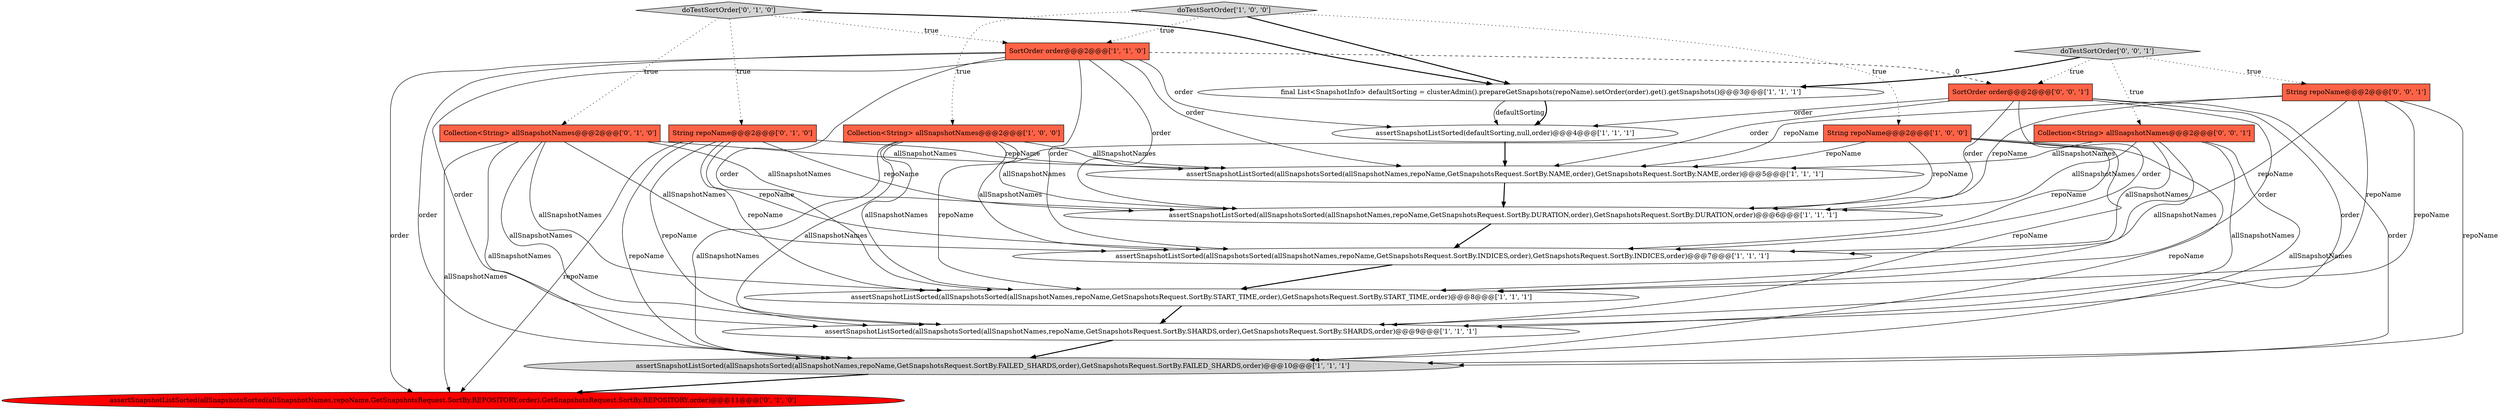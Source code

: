 digraph {
17 [style = filled, label = "String repoName@@@2@@@['0', '0', '1']", fillcolor = tomato, shape = box image = "AAA0AAABBB3BBB"];
14 [style = filled, label = "String repoName@@@2@@@['0', '1', '0']", fillcolor = tomato, shape = box image = "AAA0AAABBB2BBB"];
5 [style = filled, label = "Collection<String> allSnapshotNames@@@2@@@['1', '0', '0']", fillcolor = tomato, shape = box image = "AAA0AAABBB1BBB"];
8 [style = filled, label = "SortOrder order@@@2@@@['1', '1', '0']", fillcolor = tomato, shape = box image = "AAA0AAABBB1BBB"];
12 [style = filled, label = "assertSnapshotListSorted(allSnapshotsSorted(allSnapshotNames,repoName,GetSnapshotsRequest.SortBy.REPOSITORY,order),GetSnapshotsRequest.SortBy.REPOSITORY,order)@@@11@@@['0', '1', '0']", fillcolor = red, shape = ellipse image = "AAA1AAABBB2BBB"];
15 [style = filled, label = "doTestSortOrder['0', '1', '0']", fillcolor = lightgray, shape = diamond image = "AAA0AAABBB2BBB"];
4 [style = filled, label = "assertSnapshotListSorted(allSnapshotsSorted(allSnapshotNames,repoName,GetSnapshotsRequest.SortBy.NAME,order),GetSnapshotsRequest.SortBy.NAME,order)@@@5@@@['1', '1', '1']", fillcolor = white, shape = ellipse image = "AAA0AAABBB1BBB"];
10 [style = filled, label = "final List<SnapshotInfo> defaultSorting = clusterAdmin().prepareGetSnapshots(repoName).setOrder(order).get().getSnapshots()@@@3@@@['1', '1', '1']", fillcolor = white, shape = ellipse image = "AAA0AAABBB1BBB"];
2 [style = filled, label = "String repoName@@@2@@@['1', '0', '0']", fillcolor = tomato, shape = box image = "AAA0AAABBB1BBB"];
9 [style = filled, label = "assertSnapshotListSorted(allSnapshotsSorted(allSnapshotNames,repoName,GetSnapshotsRequest.SortBy.DURATION,order),GetSnapshotsRequest.SortBy.DURATION,order)@@@6@@@['1', '1', '1']", fillcolor = white, shape = ellipse image = "AAA0AAABBB1BBB"];
16 [style = filled, label = "Collection<String> allSnapshotNames@@@2@@@['0', '0', '1']", fillcolor = tomato, shape = box image = "AAA0AAABBB3BBB"];
1 [style = filled, label = "assertSnapshotListSorted(defaultSorting,null,order)@@@4@@@['1', '1', '1']", fillcolor = white, shape = ellipse image = "AAA0AAABBB1BBB"];
11 [style = filled, label = "assertSnapshotListSorted(allSnapshotsSorted(allSnapshotNames,repoName,GetSnapshotsRequest.SortBy.START_TIME,order),GetSnapshotsRequest.SortBy.START_TIME,order)@@@8@@@['1', '1', '1']", fillcolor = white, shape = ellipse image = "AAA0AAABBB1BBB"];
3 [style = filled, label = "assertSnapshotListSorted(allSnapshotsSorted(allSnapshotNames,repoName,GetSnapshotsRequest.SortBy.INDICES,order),GetSnapshotsRequest.SortBy.INDICES,order)@@@7@@@['1', '1', '1']", fillcolor = white, shape = ellipse image = "AAA0AAABBB1BBB"];
7 [style = filled, label = "doTestSortOrder['1', '0', '0']", fillcolor = lightgray, shape = diamond image = "AAA0AAABBB1BBB"];
0 [style = filled, label = "assertSnapshotListSorted(allSnapshotsSorted(allSnapshotNames,repoName,GetSnapshotsRequest.SortBy.SHARDS,order),GetSnapshotsRequest.SortBy.SHARDS,order)@@@9@@@['1', '1', '1']", fillcolor = white, shape = ellipse image = "AAA0AAABBB1BBB"];
18 [style = filled, label = "SortOrder order@@@2@@@['0', '0', '1']", fillcolor = tomato, shape = box image = "AAA0AAABBB3BBB"];
13 [style = filled, label = "Collection<String> allSnapshotNames@@@2@@@['0', '1', '0']", fillcolor = tomato, shape = box image = "AAA0AAABBB2BBB"];
19 [style = filled, label = "doTestSortOrder['0', '0', '1']", fillcolor = lightgray, shape = diamond image = "AAA0AAABBB3BBB"];
6 [style = filled, label = "assertSnapshotListSorted(allSnapshotsSorted(allSnapshotNames,repoName,GetSnapshotsRequest.SortBy.FAILED_SHARDS,order),GetSnapshotsRequest.SortBy.FAILED_SHARDS,order)@@@10@@@['1', '1', '1']", fillcolor = lightgray, shape = ellipse image = "AAA0AAABBB1BBB"];
5->3 [style = solid, label="allSnapshotNames"];
13->9 [style = solid, label="allSnapshotNames"];
4->9 [style = bold, label=""];
7->2 [style = dotted, label="true"];
13->6 [style = solid, label="allSnapshotNames"];
1->4 [style = bold, label=""];
15->10 [style = bold, label=""];
18->1 [style = solid, label="order"];
14->9 [style = solid, label="repoName"];
17->9 [style = solid, label="repoName"];
0->6 [style = bold, label=""];
7->10 [style = bold, label=""];
19->17 [style = dotted, label="true"];
8->12 [style = solid, label="order"];
16->11 [style = solid, label="allSnapshotNames"];
5->4 [style = solid, label="allSnapshotNames"];
19->18 [style = dotted, label="true"];
3->11 [style = bold, label=""];
14->12 [style = solid, label="repoName"];
18->3 [style = solid, label="order"];
19->10 [style = bold, label=""];
5->6 [style = solid, label="allSnapshotNames"];
13->11 [style = solid, label="allSnapshotNames"];
18->0 [style = solid, label="order"];
14->3 [style = solid, label="repoName"];
15->14 [style = dotted, label="true"];
14->4 [style = solid, label="repoName"];
2->3 [style = solid, label="repoName"];
8->3 [style = solid, label="order"];
14->0 [style = solid, label="repoName"];
15->13 [style = dotted, label="true"];
2->9 [style = solid, label="repoName"];
5->0 [style = solid, label="allSnapshotNames"];
17->6 [style = solid, label="repoName"];
7->5 [style = dotted, label="true"];
8->4 [style = solid, label="order"];
16->4 [style = solid, label="allSnapshotNames"];
18->9 [style = solid, label="order"];
18->11 [style = solid, label="order"];
2->4 [style = solid, label="repoName"];
11->0 [style = bold, label=""];
15->8 [style = dotted, label="true"];
16->9 [style = solid, label="allSnapshotNames"];
16->6 [style = solid, label="allSnapshotNames"];
17->11 [style = solid, label="repoName"];
2->6 [style = solid, label="repoName"];
5->9 [style = solid, label="allSnapshotNames"];
8->0 [style = solid, label="order"];
10->1 [style = solid, label="defaultSorting"];
16->0 [style = solid, label="allSnapshotNames"];
5->11 [style = solid, label="allSnapshotNames"];
18->4 [style = solid, label="order"];
17->3 [style = solid, label="repoName"];
13->4 [style = solid, label="allSnapshotNames"];
19->16 [style = dotted, label="true"];
8->6 [style = solid, label="order"];
9->3 [style = bold, label=""];
8->18 [style = dashed, label="0"];
2->11 [style = solid, label="repoName"];
17->4 [style = solid, label="repoName"];
8->1 [style = solid, label="order"];
8->11 [style = solid, label="order"];
2->0 [style = solid, label="repoName"];
14->11 [style = solid, label="repoName"];
14->6 [style = solid, label="repoName"];
13->12 [style = solid, label="allSnapshotNames"];
17->0 [style = solid, label="repoName"];
13->0 [style = solid, label="allSnapshotNames"];
18->6 [style = solid, label="order"];
10->1 [style = bold, label=""];
7->8 [style = dotted, label="true"];
8->9 [style = solid, label="order"];
13->3 [style = solid, label="allSnapshotNames"];
16->3 [style = solid, label="allSnapshotNames"];
6->12 [style = bold, label=""];
}
